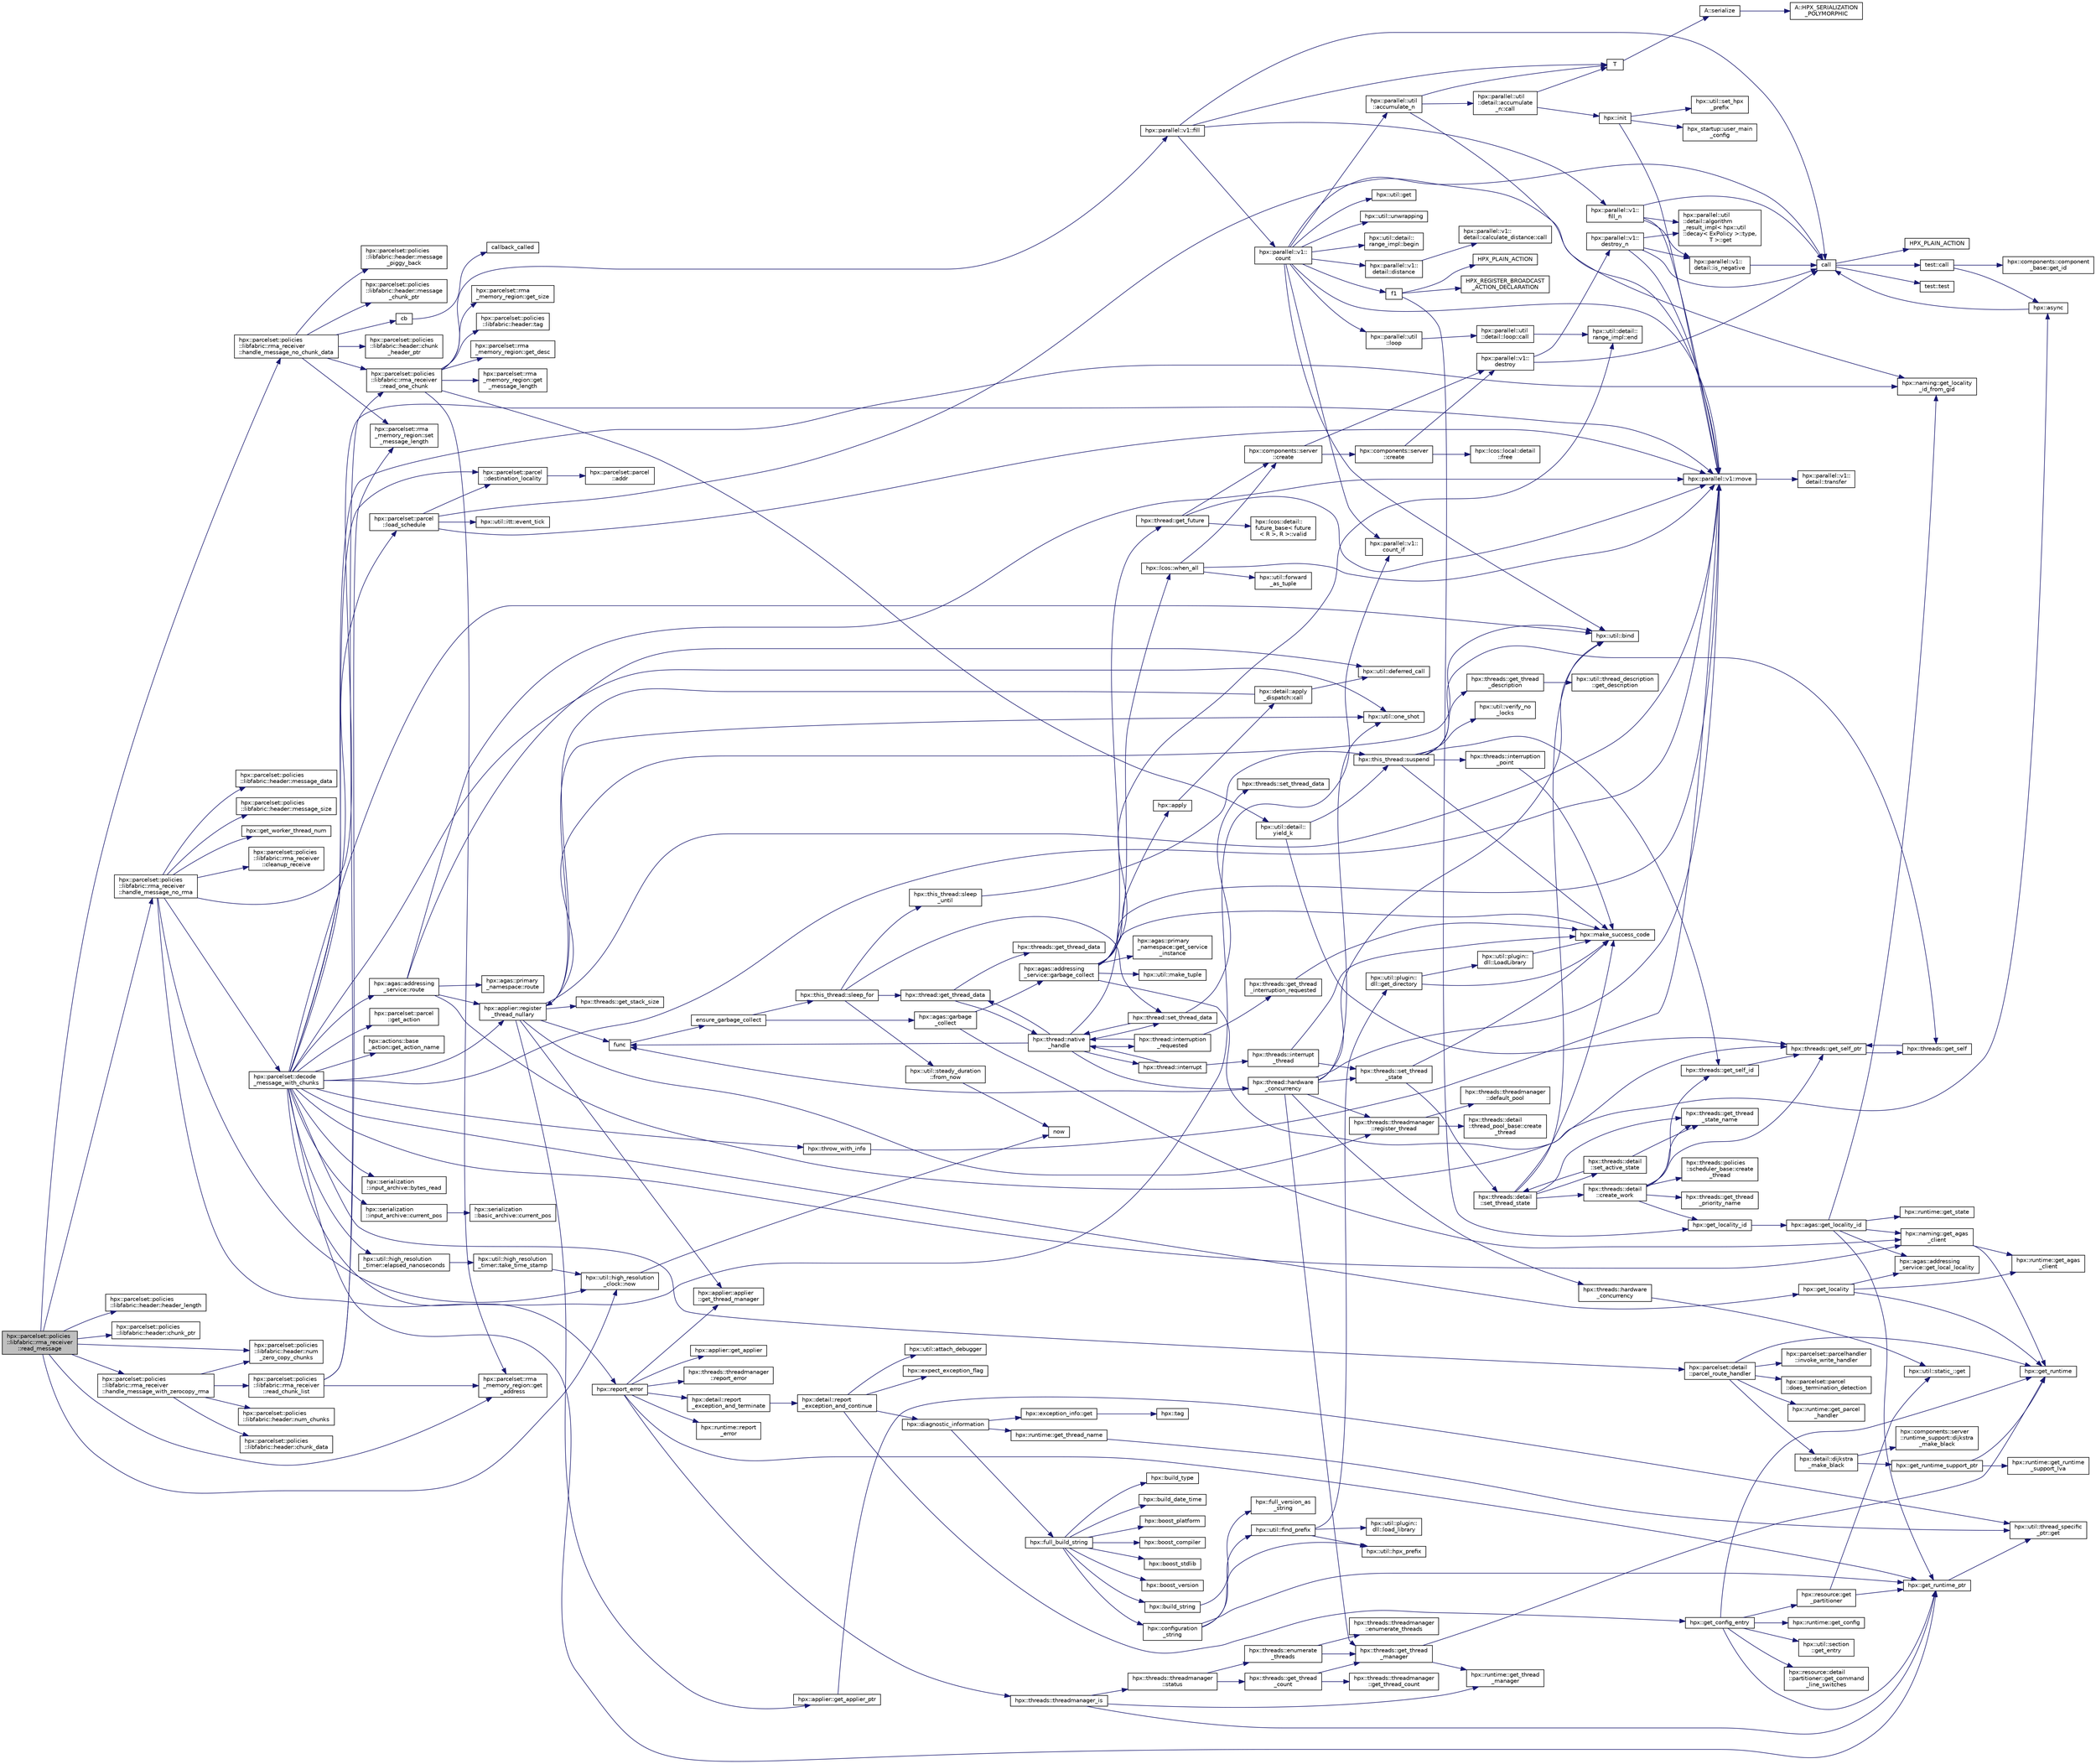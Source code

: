 digraph "hpx::parcelset::policies::libfabric::rma_receiver::read_message"
{
  edge [fontname="Helvetica",fontsize="10",labelfontname="Helvetica",labelfontsize="10"];
  node [fontname="Helvetica",fontsize="10",shape=record];
  rankdir="LR";
  Node628 [label="hpx::parcelset::policies\l::libfabric::rma_receiver\l::read_message",height=0.2,width=0.4,color="black", fillcolor="grey75", style="filled", fontcolor="black"];
  Node628 -> Node629 [color="midnightblue",fontsize="10",style="solid",fontname="Helvetica"];
  Node629 [label="hpx::util::high_resolution\l_clock::now",height=0.2,width=0.4,color="black", fillcolor="white", style="filled",URL="$dd/d16/structhpx_1_1util_1_1high__resolution__clock.html#aaf1ff59c3ef8d3b70696fadb0a55842c"];
  Node629 -> Node630 [color="midnightblue",fontsize="10",style="solid",fontname="Helvetica"];
  Node630 [label="now",height=0.2,width=0.4,color="black", fillcolor="white", style="filled",URL="$de/db3/1d__stencil__1__omp_8cpp.html#a89e9667753dccfac455bd37a7a3a7b16"];
  Node628 -> Node631 [color="midnightblue",fontsize="10",style="solid",fontname="Helvetica"];
  Node631 [label="hpx::parcelset::rma\l_memory_region::get\l_address",height=0.2,width=0.4,color="black", fillcolor="white", style="filled",URL="$d1/df4/structhpx_1_1parcelset_1_1rma__memory__region.html#aef4bd6acfe2d9a38b80d6820b1df28cf"];
  Node628 -> Node632 [color="midnightblue",fontsize="10",style="solid",fontname="Helvetica"];
  Node632 [label="hpx::parcelset::policies\l::libfabric::header::header_length",height=0.2,width=0.4,color="black", fillcolor="white", style="filled",URL="$da/dfe/structhpx_1_1parcelset_1_1policies_1_1libfabric_1_1header.html#afc76433817c799bed56c4abeb8a73a12"];
  Node628 -> Node633 [color="midnightblue",fontsize="10",style="solid",fontname="Helvetica"];
  Node633 [label="hpx::parcelset::policies\l::libfabric::header::chunk_ptr",height=0.2,width=0.4,color="black", fillcolor="white", style="filled",URL="$da/dfe/structhpx_1_1parcelset_1_1policies_1_1libfabric_1_1header.html#acbb7e198ec969e2390bcf2e9c33ce68a"];
  Node628 -> Node634 [color="midnightblue",fontsize="10",style="solid",fontname="Helvetica"];
  Node634 [label="hpx::parcelset::policies\l::libfabric::rma_receiver\l::handle_message_no_chunk_data",height=0.2,width=0.4,color="black", fillcolor="white", style="filled",URL="$d4/d56/structhpx_1_1parcelset_1_1policies_1_1libfabric_1_1rma__receiver.html#a5f733273eb750f3882c036c2435f5c26"];
  Node634 -> Node635 [color="midnightblue",fontsize="10",style="solid",fontname="Helvetica"];
  Node635 [label="cb",height=0.2,width=0.4,color="black", fillcolor="white", style="filled",URL="$d7/d7f/async__cb__colocated_8cpp.html#ae8e7b15d60cbf27f78a81c0b74124fab"];
  Node635 -> Node636 [color="midnightblue",fontsize="10",style="solid",fontname="Helvetica"];
  Node636 [label="callback_called",height=0.2,width=0.4,color="black", fillcolor="white", style="filled",URL="$d7/d7f/async__cb__colocated_8cpp.html#a52e3aad384eb40b3744f885060f82339"];
  Node634 -> Node637 [color="midnightblue",fontsize="10",style="solid",fontname="Helvetica"];
  Node637 [label="hpx::parcelset::policies\l::libfabric::header::chunk\l_header_ptr",height=0.2,width=0.4,color="black", fillcolor="white", style="filled",URL="$da/dfe/structhpx_1_1parcelset_1_1policies_1_1libfabric_1_1header.html#a78bfb9da001b4b0a81c3ad9cfcc8bebd"];
  Node634 -> Node638 [color="midnightblue",fontsize="10",style="solid",fontname="Helvetica"];
  Node638 [label="hpx::parcelset::rma\l_memory_region::set\l_message_length",height=0.2,width=0.4,color="black", fillcolor="white", style="filled",URL="$d1/df4/structhpx_1_1parcelset_1_1rma__memory__region.html#ab533b0755130c66bca6f694a872c01d3"];
  Node634 -> Node639 [color="midnightblue",fontsize="10",style="solid",fontname="Helvetica"];
  Node639 [label="hpx::parcelset::policies\l::libfabric::header::message\l_piggy_back",height=0.2,width=0.4,color="black", fillcolor="white", style="filled",URL="$da/dfe/structhpx_1_1parcelset_1_1policies_1_1libfabric_1_1header.html#a7d7baee9f258d7a6e6a8b5cc0c03c169"];
  Node634 -> Node640 [color="midnightblue",fontsize="10",style="solid",fontname="Helvetica"];
  Node640 [label="hpx::parcelset::policies\l::libfabric::header::message\l_chunk_ptr",height=0.2,width=0.4,color="black", fillcolor="white", style="filled",URL="$da/dfe/structhpx_1_1parcelset_1_1policies_1_1libfabric_1_1header.html#a4cdb9f0f2c28f4b1a7263e9e435bc909"];
  Node634 -> Node641 [color="midnightblue",fontsize="10",style="solid",fontname="Helvetica"];
  Node641 [label="hpx::parcelset::policies\l::libfabric::rma_receiver\l::read_one_chunk",height=0.2,width=0.4,color="black", fillcolor="white", style="filled",URL="$d4/d56/structhpx_1_1parcelset_1_1policies_1_1libfabric_1_1rma__receiver.html#a32a8e087157faacd13fcb6a33bb9100d"];
  Node641 -> Node642 [color="midnightblue",fontsize="10",style="solid",fontname="Helvetica"];
  Node642 [label="hpx::parcelset::policies\l::libfabric::header::tag",height=0.2,width=0.4,color="black", fillcolor="white", style="filled",URL="$da/dfe/structhpx_1_1parcelset_1_1policies_1_1libfabric_1_1header.html#ab828f77e39ac4f4d6e5928b6f604793e"];
  Node641 -> Node631 [color="midnightblue",fontsize="10",style="solid",fontname="Helvetica"];
  Node641 -> Node643 [color="midnightblue",fontsize="10",style="solid",fontname="Helvetica"];
  Node643 [label="hpx::parcelset::rma\l_memory_region::get_desc",height=0.2,width=0.4,color="black", fillcolor="white", style="filled",URL="$d1/df4/structhpx_1_1parcelset_1_1rma__memory__region.html#a0c702186e3548a8b4a2887fa0a609481"];
  Node641 -> Node644 [color="midnightblue",fontsize="10",style="solid",fontname="Helvetica"];
  Node644 [label="hpx::parcelset::rma\l_memory_region::get\l_message_length",height=0.2,width=0.4,color="black", fillcolor="white", style="filled",URL="$d1/df4/structhpx_1_1parcelset_1_1rma__memory__region.html#a13f8517bb6783d6107751da9eb7e3176"];
  Node641 -> Node645 [color="midnightblue",fontsize="10",style="solid",fontname="Helvetica"];
  Node645 [label="hpx::parallel::v1::fill",height=0.2,width=0.4,color="black", fillcolor="white", style="filled",URL="$db/db9/namespacehpx_1_1parallel_1_1v1.html#a2e0f7399daabb5d675c4229ca3d71809"];
  Node645 -> Node646 [color="midnightblue",fontsize="10",style="solid",fontname="Helvetica"];
  Node646 [label="hpx::parallel::v1::\lfill_n",height=0.2,width=0.4,color="black", fillcolor="white", style="filled",URL="$db/db9/namespacehpx_1_1parallel_1_1v1.html#ac0cd28f401b453cbe1425b3f5ebc1b4b"];
  Node646 -> Node647 [color="midnightblue",fontsize="10",style="solid",fontname="Helvetica"];
  Node647 [label="hpx::parallel::v1::\ldetail::is_negative",height=0.2,width=0.4,color="black", fillcolor="white", style="filled",URL="$d2/ddd/namespacehpx_1_1parallel_1_1v1_1_1detail.html#adf2e40fc4b20ad0fd442ee3118a4d527"];
  Node647 -> Node648 [color="midnightblue",fontsize="10",style="solid",fontname="Helvetica"];
  Node648 [label="call",height=0.2,width=0.4,color="black", fillcolor="white", style="filled",URL="$d2/d67/promise__1620_8cpp.html#a58357f0b82bc761e1d0b9091ed563a70"];
  Node648 -> Node649 [color="midnightblue",fontsize="10",style="solid",fontname="Helvetica"];
  Node649 [label="test::test",height=0.2,width=0.4,color="black", fillcolor="white", style="filled",URL="$d8/d89/structtest.html#ab42d5ece712d716b04cb3f686f297a26"];
  Node648 -> Node650 [color="midnightblue",fontsize="10",style="solid",fontname="Helvetica"];
  Node650 [label="HPX_PLAIN_ACTION",height=0.2,width=0.4,color="black", fillcolor="white", style="filled",URL="$d2/d67/promise__1620_8cpp.html#ab96aab827a4b1fcaf66cfe0ba83fef23"];
  Node648 -> Node651 [color="midnightblue",fontsize="10",style="solid",fontname="Helvetica"];
  Node651 [label="test::call",height=0.2,width=0.4,color="black", fillcolor="white", style="filled",URL="$d8/d89/structtest.html#aeb29e7ed6518b9426ccf1344c52620ae"];
  Node651 -> Node652 [color="midnightblue",fontsize="10",style="solid",fontname="Helvetica"];
  Node652 [label="hpx::async",height=0.2,width=0.4,color="black", fillcolor="white", style="filled",URL="$d8/d83/namespacehpx.html#acb7d8e37b73b823956ce144f9a57eaa4"];
  Node652 -> Node648 [color="midnightblue",fontsize="10",style="solid",fontname="Helvetica"];
  Node651 -> Node653 [color="midnightblue",fontsize="10",style="solid",fontname="Helvetica"];
  Node653 [label="hpx::components::component\l_base::get_id",height=0.2,width=0.4,color="black", fillcolor="white", style="filled",URL="$d2/de6/classhpx_1_1components_1_1component__base.html#a4c8fd93514039bdf01c48d66d82b19cd"];
  Node646 -> Node654 [color="midnightblue",fontsize="10",style="solid",fontname="Helvetica"];
  Node654 [label="hpx::parallel::util\l::detail::algorithm\l_result_impl\< hpx::util\l::decay\< ExPolicy \>::type,\l T \>::get",height=0.2,width=0.4,color="black", fillcolor="white", style="filled",URL="$d2/d42/structhpx_1_1parallel_1_1util_1_1detail_1_1algorithm__result__impl.html#ab5b051e8ec74eff5e0e62fd63f5d377e"];
  Node646 -> Node655 [color="midnightblue",fontsize="10",style="solid",fontname="Helvetica"];
  Node655 [label="hpx::parallel::v1::move",height=0.2,width=0.4,color="black", fillcolor="white", style="filled",URL="$db/db9/namespacehpx_1_1parallel_1_1v1.html#aa7c4ede081ce786c9d1eb1adff495cfc"];
  Node655 -> Node656 [color="midnightblue",fontsize="10",style="solid",fontname="Helvetica"];
  Node656 [label="hpx::parallel::v1::\ldetail::transfer",height=0.2,width=0.4,color="black", fillcolor="white", style="filled",URL="$d2/ddd/namespacehpx_1_1parallel_1_1v1_1_1detail.html#ab1b56a05e1885ca7cc7ffa1804dd2f3c"];
  Node646 -> Node648 [color="midnightblue",fontsize="10",style="solid",fontname="Helvetica"];
  Node645 -> Node657 [color="midnightblue",fontsize="10",style="solid",fontname="Helvetica"];
  Node657 [label="hpx::parallel::v1::\lcount",height=0.2,width=0.4,color="black", fillcolor="white", style="filled",URL="$db/db9/namespacehpx_1_1parallel_1_1v1.html#a19d058114a2bd44801aab4176b188e23"];
  Node657 -> Node658 [color="midnightblue",fontsize="10",style="solid",fontname="Helvetica"];
  Node658 [label="hpx::parallel::v1::\lcount_if",height=0.2,width=0.4,color="black", fillcolor="white", style="filled",URL="$db/db9/namespacehpx_1_1parallel_1_1v1.html#ad836ff017ec208c2d6388a9b47b05ce0"];
  Node657 -> Node659 [color="midnightblue",fontsize="10",style="solid",fontname="Helvetica"];
  Node659 [label="f1",height=0.2,width=0.4,color="black", fillcolor="white", style="filled",URL="$d8/d8b/broadcast_8cpp.html#a1751fbd41f2529b84514a9dbd767959a"];
  Node659 -> Node660 [color="midnightblue",fontsize="10",style="solid",fontname="Helvetica"];
  Node660 [label="hpx::get_locality_id",height=0.2,width=0.4,color="black", fillcolor="white", style="filled",URL="$d8/d83/namespacehpx.html#a158d7c54a657bb364c1704033010697b",tooltip="Return the number of the locality this function is being called from. "];
  Node660 -> Node661 [color="midnightblue",fontsize="10",style="solid",fontname="Helvetica"];
  Node661 [label="hpx::agas::get_locality_id",height=0.2,width=0.4,color="black", fillcolor="white", style="filled",URL="$dc/d54/namespacehpx_1_1agas.html#a491cc2ddecdf0f1a9129900caa6a4d3e"];
  Node661 -> Node662 [color="midnightblue",fontsize="10",style="solid",fontname="Helvetica"];
  Node662 [label="hpx::get_runtime_ptr",height=0.2,width=0.4,color="black", fillcolor="white", style="filled",URL="$d8/d83/namespacehpx.html#af29daf2bb3e01b4d6495a1742b6cce64"];
  Node662 -> Node663 [color="midnightblue",fontsize="10",style="solid",fontname="Helvetica"];
  Node663 [label="hpx::util::thread_specific\l_ptr::get",height=0.2,width=0.4,color="black", fillcolor="white", style="filled",URL="$d4/d4c/structhpx_1_1util_1_1thread__specific__ptr.html#a3b27d8520710478aa41d1f74206bdba9"];
  Node661 -> Node664 [color="midnightblue",fontsize="10",style="solid",fontname="Helvetica"];
  Node664 [label="hpx::runtime::get_state",height=0.2,width=0.4,color="black", fillcolor="white", style="filled",URL="$d0/d7b/classhpx_1_1runtime.html#ab405f80e060dac95d624520f38b0524c"];
  Node661 -> Node665 [color="midnightblue",fontsize="10",style="solid",fontname="Helvetica"];
  Node665 [label="hpx::naming::get_agas\l_client",height=0.2,width=0.4,color="black", fillcolor="white", style="filled",URL="$d4/dc9/namespacehpx_1_1naming.html#a0408fffd5d34b620712a801b0ae3b032"];
  Node665 -> Node666 [color="midnightblue",fontsize="10",style="solid",fontname="Helvetica"];
  Node666 [label="hpx::get_runtime",height=0.2,width=0.4,color="black", fillcolor="white", style="filled",URL="$d8/d83/namespacehpx.html#aef902cc6c7dd3b9fbadf34d1e850a070"];
  Node665 -> Node667 [color="midnightblue",fontsize="10",style="solid",fontname="Helvetica"];
  Node667 [label="hpx::runtime::get_agas\l_client",height=0.2,width=0.4,color="black", fillcolor="white", style="filled",URL="$d0/d7b/classhpx_1_1runtime.html#aeb5dddd30d6b9861669af8ad44d1a96a"];
  Node661 -> Node668 [color="midnightblue",fontsize="10",style="solid",fontname="Helvetica"];
  Node668 [label="hpx::agas::addressing\l_service::get_local_locality",height=0.2,width=0.4,color="black", fillcolor="white", style="filled",URL="$db/d58/structhpx_1_1agas_1_1addressing__service.html#ab52c19a37c2a7a006c6c15f90ad0539c"];
  Node661 -> Node669 [color="midnightblue",fontsize="10",style="solid",fontname="Helvetica"];
  Node669 [label="hpx::naming::get_locality\l_id_from_gid",height=0.2,width=0.4,color="black", fillcolor="white", style="filled",URL="$d4/dc9/namespacehpx_1_1naming.html#a7fd43037784560bd04fda9b49e33529f"];
  Node659 -> Node670 [color="midnightblue",fontsize="10",style="solid",fontname="Helvetica"];
  Node670 [label="HPX_PLAIN_ACTION",height=0.2,width=0.4,color="black", fillcolor="white", style="filled",URL="$d8/d8b/broadcast_8cpp.html#a19685a0394ce6a99351f7a679f6eeefc"];
  Node659 -> Node671 [color="midnightblue",fontsize="10",style="solid",fontname="Helvetica"];
  Node671 [label="HPX_REGISTER_BROADCAST\l_ACTION_DECLARATION",height=0.2,width=0.4,color="black", fillcolor="white", style="filled",URL="$d7/d38/addressing__service_8cpp.html#a573d764d9cb34eec46a4bdffcf07875f"];
  Node657 -> Node672 [color="midnightblue",fontsize="10",style="solid",fontname="Helvetica"];
  Node672 [label="hpx::parallel::util\l::loop",height=0.2,width=0.4,color="black", fillcolor="white", style="filled",URL="$df/dc6/namespacehpx_1_1parallel_1_1util.html#a3f434e00f42929aac85debb8c5782213"];
  Node672 -> Node673 [color="midnightblue",fontsize="10",style="solid",fontname="Helvetica"];
  Node673 [label="hpx::parallel::util\l::detail::loop::call",height=0.2,width=0.4,color="black", fillcolor="white", style="filled",URL="$da/d06/structhpx_1_1parallel_1_1util_1_1detail_1_1loop.html#a5c5e8dbda782f09cdb7bc2509e3bf09e"];
  Node673 -> Node674 [color="midnightblue",fontsize="10",style="solid",fontname="Helvetica"];
  Node674 [label="hpx::util::detail::\lrange_impl::end",height=0.2,width=0.4,color="black", fillcolor="white", style="filled",URL="$d4/d4a/namespacehpx_1_1util_1_1detail_1_1range__impl.html#afb2ea48b0902f52ee4d8b764807b4316"];
  Node657 -> Node675 [color="midnightblue",fontsize="10",style="solid",fontname="Helvetica"];
  Node675 [label="hpx::util::bind",height=0.2,width=0.4,color="black", fillcolor="white", style="filled",URL="$df/dad/namespacehpx_1_1util.html#ad844caedf82a0173d6909d910c3e48c6"];
  Node657 -> Node655 [color="midnightblue",fontsize="10",style="solid",fontname="Helvetica"];
  Node657 -> Node676 [color="midnightblue",fontsize="10",style="solid",fontname="Helvetica"];
  Node676 [label="hpx::util::get",height=0.2,width=0.4,color="black", fillcolor="white", style="filled",URL="$df/dad/namespacehpx_1_1util.html#a5cbd3c41f03f4d4acaedaa4777e3cc02"];
  Node657 -> Node648 [color="midnightblue",fontsize="10",style="solid",fontname="Helvetica"];
  Node657 -> Node677 [color="midnightblue",fontsize="10",style="solid",fontname="Helvetica"];
  Node677 [label="hpx::parallel::v1::\ldetail::distance",height=0.2,width=0.4,color="black", fillcolor="white", style="filled",URL="$d2/ddd/namespacehpx_1_1parallel_1_1v1_1_1detail.html#a6bea3c6a5f470cad11f27ee6bab4a33f"];
  Node677 -> Node678 [color="midnightblue",fontsize="10",style="solid",fontname="Helvetica"];
  Node678 [label="hpx::parallel::v1::\ldetail::calculate_distance::call",height=0.2,width=0.4,color="black", fillcolor="white", style="filled",URL="$db/dfa/structhpx_1_1parallel_1_1v1_1_1detail_1_1calculate__distance.html#a950a6627830a7d019ac0e734b0a447bf"];
  Node657 -> Node679 [color="midnightblue",fontsize="10",style="solid",fontname="Helvetica"];
  Node679 [label="hpx::util::unwrapping",height=0.2,width=0.4,color="black", fillcolor="white", style="filled",URL="$df/dad/namespacehpx_1_1util.html#a7529d9ac687684c33403cdd1f9cef8e4"];
  Node657 -> Node680 [color="midnightblue",fontsize="10",style="solid",fontname="Helvetica"];
  Node680 [label="hpx::parallel::util\l::accumulate_n",height=0.2,width=0.4,color="black", fillcolor="white", style="filled",URL="$df/dc6/namespacehpx_1_1parallel_1_1util.html#af19f9a2722f97c2247ea5d0dbb5e2d25"];
  Node680 -> Node681 [color="midnightblue",fontsize="10",style="solid",fontname="Helvetica"];
  Node681 [label="hpx::parallel::util\l::detail::accumulate\l_n::call",height=0.2,width=0.4,color="black", fillcolor="white", style="filled",URL="$d8/d3b/structhpx_1_1parallel_1_1util_1_1detail_1_1accumulate__n.html#a765aceb8ab313fc92f7c4aaf70ccca8f"];
  Node681 -> Node682 [color="midnightblue",fontsize="10",style="solid",fontname="Helvetica"];
  Node682 [label="hpx::init",height=0.2,width=0.4,color="black", fillcolor="white", style="filled",URL="$d8/d83/namespacehpx.html#a3c694ea960b47c56b33351ba16e3d76b",tooltip="Main entry point for launching the HPX runtime system. "];
  Node682 -> Node683 [color="midnightblue",fontsize="10",style="solid",fontname="Helvetica"];
  Node683 [label="hpx::util::set_hpx\l_prefix",height=0.2,width=0.4,color="black", fillcolor="white", style="filled",URL="$df/dad/namespacehpx_1_1util.html#ae40a23c1ba0a48d9304dcf717a95793e"];
  Node682 -> Node684 [color="midnightblue",fontsize="10",style="solid",fontname="Helvetica"];
  Node684 [label="hpx_startup::user_main\l_config",height=0.2,width=0.4,color="black", fillcolor="white", style="filled",URL="$d3/dd2/namespacehpx__startup.html#aaac571d88bd3912a4225a23eb3261637"];
  Node682 -> Node655 [color="midnightblue",fontsize="10",style="solid",fontname="Helvetica"];
  Node681 -> Node685 [color="midnightblue",fontsize="10",style="solid",fontname="Helvetica"];
  Node685 [label="T",height=0.2,width=0.4,color="black", fillcolor="white", style="filled",URL="$db/d33/polymorphic__semiintrusive__template_8cpp.html#ad187658f9cb91c1312b39ae7e896f1ea"];
  Node685 -> Node686 [color="midnightblue",fontsize="10",style="solid",fontname="Helvetica"];
  Node686 [label="A::serialize",height=0.2,width=0.4,color="black", fillcolor="white", style="filled",URL="$d7/da0/struct_a.html#a5f5c287cf471e274ed9dda0da1592212"];
  Node686 -> Node687 [color="midnightblue",fontsize="10",style="solid",fontname="Helvetica"];
  Node687 [label="A::HPX_SERIALIZATION\l_POLYMORPHIC",height=0.2,width=0.4,color="black", fillcolor="white", style="filled",URL="$d7/da0/struct_a.html#ada978cc156cebbafddb1f3aa4c01918c"];
  Node680 -> Node655 [color="midnightblue",fontsize="10",style="solid",fontname="Helvetica"];
  Node680 -> Node685 [color="midnightblue",fontsize="10",style="solid",fontname="Helvetica"];
  Node657 -> Node688 [color="midnightblue",fontsize="10",style="solid",fontname="Helvetica"];
  Node688 [label="hpx::util::detail::\lrange_impl::begin",height=0.2,width=0.4,color="black", fillcolor="white", style="filled",URL="$d4/d4a/namespacehpx_1_1util_1_1detail_1_1range__impl.html#a31e165df2b865cdd961f35ce938db41a"];
  Node645 -> Node685 [color="midnightblue",fontsize="10",style="solid",fontname="Helvetica"];
  Node645 -> Node648 [color="midnightblue",fontsize="10",style="solid",fontname="Helvetica"];
  Node641 -> Node689 [color="midnightblue",fontsize="10",style="solid",fontname="Helvetica"];
  Node689 [label="hpx::parcelset::rma\l_memory_region::get_size",height=0.2,width=0.4,color="black", fillcolor="white", style="filled",URL="$d1/df4/structhpx_1_1parcelset_1_1rma__memory__region.html#adc65ada52b06e8ca16f28d192c6cbcb5"];
  Node641 -> Node690 [color="midnightblue",fontsize="10",style="solid",fontname="Helvetica"];
  Node690 [label="hpx::util::detail::\lyield_k",height=0.2,width=0.4,color="black", fillcolor="white", style="filled",URL="$d2/d8e/namespacehpx_1_1util_1_1detail.html#a6320105908993a100a64b66dd76698c1"];
  Node690 -> Node691 [color="midnightblue",fontsize="10",style="solid",fontname="Helvetica"];
  Node691 [label="hpx::threads::get_self_ptr",height=0.2,width=0.4,color="black", fillcolor="white", style="filled",URL="$d7/d28/namespacehpx_1_1threads.html#a22877ae347ad884cde3a51397dad6c53"];
  Node691 -> Node692 [color="midnightblue",fontsize="10",style="solid",fontname="Helvetica"];
  Node692 [label="hpx::threads::get_self",height=0.2,width=0.4,color="black", fillcolor="white", style="filled",URL="$d7/d28/namespacehpx_1_1threads.html#a07daf4d6d29233f20d66d41ab7b5b8e8"];
  Node692 -> Node691 [color="midnightblue",fontsize="10",style="solid",fontname="Helvetica"];
  Node690 -> Node693 [color="midnightblue",fontsize="10",style="solid",fontname="Helvetica"];
  Node693 [label="hpx::this_thread::suspend",height=0.2,width=0.4,color="black", fillcolor="white", style="filled",URL="$d9/d52/namespacehpx_1_1this__thread.html#aca220026fb3014c0881d129fe31c0073"];
  Node693 -> Node692 [color="midnightblue",fontsize="10",style="solid",fontname="Helvetica"];
  Node693 -> Node694 [color="midnightblue",fontsize="10",style="solid",fontname="Helvetica"];
  Node694 [label="hpx::threads::get_self_id",height=0.2,width=0.4,color="black", fillcolor="white", style="filled",URL="$d7/d28/namespacehpx_1_1threads.html#afafe0f900b9fac3d4ed3c747625c1cfe"];
  Node694 -> Node691 [color="midnightblue",fontsize="10",style="solid",fontname="Helvetica"];
  Node693 -> Node695 [color="midnightblue",fontsize="10",style="solid",fontname="Helvetica"];
  Node695 [label="hpx::threads::interruption\l_point",height=0.2,width=0.4,color="black", fillcolor="white", style="filled",URL="$d7/d28/namespacehpx_1_1threads.html#ada6ec56a12b050707311d8c628089059"];
  Node695 -> Node696 [color="midnightblue",fontsize="10",style="solid",fontname="Helvetica"];
  Node696 [label="hpx::make_success_code",height=0.2,width=0.4,color="black", fillcolor="white", style="filled",URL="$d8/d83/namespacehpx.html#a0e8512a8f49e2a6c8185061181419d8f",tooltip="Returns error_code(hpx::success, \"success\", mode). "];
  Node693 -> Node697 [color="midnightblue",fontsize="10",style="solid",fontname="Helvetica"];
  Node697 [label="hpx::util::verify_no\l_locks",height=0.2,width=0.4,color="black", fillcolor="white", style="filled",URL="$df/dad/namespacehpx_1_1util.html#ae0e1837ee6f09b79b26c2e788d2e9fc9"];
  Node693 -> Node698 [color="midnightblue",fontsize="10",style="solid",fontname="Helvetica"];
  Node698 [label="hpx::threads::get_thread\l_description",height=0.2,width=0.4,color="black", fillcolor="white", style="filled",URL="$d7/d28/namespacehpx_1_1threads.html#a42fc18a7a680f4e8bc633a4b4c956701"];
  Node698 -> Node699 [color="midnightblue",fontsize="10",style="solid",fontname="Helvetica"];
  Node699 [label="hpx::util::thread_description\l::get_description",height=0.2,width=0.4,color="black", fillcolor="white", style="filled",URL="$df/d9e/structhpx_1_1util_1_1thread__description.html#a8c834e14eca6eb228188022577f9f952"];
  Node693 -> Node696 [color="midnightblue",fontsize="10",style="solid",fontname="Helvetica"];
  Node628 -> Node700 [color="midnightblue",fontsize="10",style="solid",fontname="Helvetica"];
  Node700 [label="hpx::parcelset::policies\l::libfabric::header::num\l_zero_copy_chunks",height=0.2,width=0.4,color="black", fillcolor="white", style="filled",URL="$da/dfe/structhpx_1_1parcelset_1_1policies_1_1libfabric_1_1header.html#a9cb059cded4c7abe6b500f704d416edf"];
  Node628 -> Node701 [color="midnightblue",fontsize="10",style="solid",fontname="Helvetica"];
  Node701 [label="hpx::parcelset::policies\l::libfabric::rma_receiver\l::handle_message_no_rma",height=0.2,width=0.4,color="black", fillcolor="white", style="filled",URL="$d4/d56/structhpx_1_1parcelset_1_1policies_1_1libfabric_1_1rma__receiver.html#a9ee3082ad51ee63cf85049b8126580f0"];
  Node701 -> Node702 [color="midnightblue",fontsize="10",style="solid",fontname="Helvetica"];
  Node702 [label="hpx::parcelset::policies\l::libfabric::header::message_data",height=0.2,width=0.4,color="black", fillcolor="white", style="filled",URL="$da/dfe/structhpx_1_1parcelset_1_1policies_1_1libfabric_1_1header.html#a87c961a03c9b1ec3fe689e57dcbc147e"];
  Node701 -> Node703 [color="midnightblue",fontsize="10",style="solid",fontname="Helvetica"];
  Node703 [label="hpx::parcelset::policies\l::libfabric::header::message_size",height=0.2,width=0.4,color="black", fillcolor="white", style="filled",URL="$da/dfe/structhpx_1_1parcelset_1_1policies_1_1libfabric_1_1header.html#ac93eed5aa259fbcd24aeb9875421e72b"];
  Node701 -> Node655 [color="midnightblue",fontsize="10",style="solid",fontname="Helvetica"];
  Node701 -> Node658 [color="midnightblue",fontsize="10",style="solid",fontname="Helvetica"];
  Node701 -> Node629 [color="midnightblue",fontsize="10",style="solid",fontname="Helvetica"];
  Node701 -> Node704 [color="midnightblue",fontsize="10",style="solid",fontname="Helvetica"];
  Node704 [label="hpx::get_worker_thread_num",height=0.2,width=0.4,color="black", fillcolor="white", style="filled",URL="$d8/d83/namespacehpx.html#ad438935ca2f8603f9cab036b68b34f36",tooltip="Return the number of the current OS-thread running in the runtime instance the current HPX-thread is ..."];
  Node701 -> Node705 [color="midnightblue",fontsize="10",style="solid",fontname="Helvetica"];
  Node705 [label="hpx::parcelset::decode\l_message_with_chunks",height=0.2,width=0.4,color="black", fillcolor="white", style="filled",URL="$d4/d41/namespacehpx_1_1parcelset.html#abb7d99e0c8aaa983f0851d9c5d4e78bf"];
  Node705 -> Node706 [color="midnightblue",fontsize="10",style="solid",fontname="Helvetica"];
  Node706 [label="hpx::serialization\l::input_archive::current_pos",height=0.2,width=0.4,color="black", fillcolor="white", style="filled",URL="$dc/d5c/structhpx_1_1serialization_1_1input__archive.html#a359074c330fd4d1a2e59880522c79ed5"];
  Node706 -> Node707 [color="midnightblue",fontsize="10",style="solid",fontname="Helvetica"];
  Node707 [label="hpx::serialization\l::basic_archive::current_pos",height=0.2,width=0.4,color="black", fillcolor="white", style="filled",URL="$dc/d15/structhpx_1_1serialization_1_1basic__archive.html#a772b16c2864be63d640392a5a3def156"];
  Node705 -> Node708 [color="midnightblue",fontsize="10",style="solid",fontname="Helvetica"];
  Node708 [label="hpx::util::high_resolution\l_timer::elapsed_nanoseconds",height=0.2,width=0.4,color="black", fillcolor="white", style="filled",URL="$d6/d0f/classhpx_1_1util_1_1high__resolution__timer.html#ace92217d04bfb8f44f2acf7ab6156033"];
  Node708 -> Node709 [color="midnightblue",fontsize="10",style="solid",fontname="Helvetica"];
  Node709 [label="hpx::util::high_resolution\l_timer::take_time_stamp",height=0.2,width=0.4,color="black", fillcolor="white", style="filled",URL="$d6/d0f/classhpx_1_1util_1_1high__resolution__timer.html#abdc7f9511dd3bfe1c5da2c38fe295851"];
  Node709 -> Node629 [color="midnightblue",fontsize="10",style="solid",fontname="Helvetica"];
  Node705 -> Node710 [color="midnightblue",fontsize="10",style="solid",fontname="Helvetica"];
  Node710 [label="hpx::parcelset::parcel\l::load_schedule",height=0.2,width=0.4,color="black", fillcolor="white", style="filled",URL="$d7/d11/classhpx_1_1parcelset_1_1parcel.html#ac3f20dd7230f4f038fa3df0362a74659"];
  Node710 -> Node711 [color="midnightblue",fontsize="10",style="solid",fontname="Helvetica"];
  Node711 [label="hpx::parcelset::parcel\l::destination_locality",height=0.2,width=0.4,color="black", fillcolor="white", style="filled",URL="$d7/d11/classhpx_1_1parcelset_1_1parcel.html#aaa10a98ee2caf5763b688786fee6d346"];
  Node711 -> Node712 [color="midnightblue",fontsize="10",style="solid",fontname="Helvetica"];
  Node712 [label="hpx::parcelset::parcel\l::addr",height=0.2,width=0.4,color="black", fillcolor="white", style="filled",URL="$d7/d11/classhpx_1_1parcelset_1_1parcel.html#a0b480471c167ca899eb631e4984ef72e"];
  Node710 -> Node655 [color="midnightblue",fontsize="10",style="solid",fontname="Helvetica"];
  Node710 -> Node713 [color="midnightblue",fontsize="10",style="solid",fontname="Helvetica"];
  Node713 [label="hpx::util::itt::event_tick",height=0.2,width=0.4,color="black", fillcolor="white", style="filled",URL="$d1/d2b/namespacehpx_1_1util_1_1itt.html#ac1f67404ece5811d186b3b4cc54f9b94"];
  Node710 -> Node669 [color="midnightblue",fontsize="10",style="solid",fontname="Helvetica"];
  Node705 -> Node714 [color="midnightblue",fontsize="10",style="solid",fontname="Helvetica"];
  Node714 [label="hpx::parcelset::parcel\l::get_action",height=0.2,width=0.4,color="black", fillcolor="white", style="filled",URL="$d7/d11/classhpx_1_1parcelset_1_1parcel.html#ae588965977f5f140e9ec161202e9a5b6"];
  Node705 -> Node715 [color="midnightblue",fontsize="10",style="solid",fontname="Helvetica"];
  Node715 [label="hpx::actions::base\l_action::get_action_name",height=0.2,width=0.4,color="black", fillcolor="white", style="filled",URL="$d9/de8/structhpx_1_1actions_1_1base__action.html#a29daf1e87ec0afdc63f7d97e3136aba7"];
  Node705 -> Node716 [color="midnightblue",fontsize="10",style="solid",fontname="Helvetica"];
  Node716 [label="hpx::get_locality",height=0.2,width=0.4,color="black", fillcolor="white", style="filled",URL="$d8/d83/namespacehpx.html#aa16b81ab9efec229b7b8810b1ec57dd5",tooltip="The function get_locality returns a reference to the locality prefix. "];
  Node716 -> Node666 [color="midnightblue",fontsize="10",style="solid",fontname="Helvetica"];
  Node716 -> Node667 [color="midnightblue",fontsize="10",style="solid",fontname="Helvetica"];
  Node716 -> Node668 [color="midnightblue",fontsize="10",style="solid",fontname="Helvetica"];
  Node705 -> Node662 [color="midnightblue",fontsize="10",style="solid",fontname="Helvetica"];
  Node705 -> Node669 [color="midnightblue",fontsize="10",style="solid",fontname="Helvetica"];
  Node705 -> Node711 [color="midnightblue",fontsize="10",style="solid",fontname="Helvetica"];
  Node705 -> Node665 [color="midnightblue",fontsize="10",style="solid",fontname="Helvetica"];
  Node705 -> Node717 [color="midnightblue",fontsize="10",style="solid",fontname="Helvetica"];
  Node717 [label="hpx::agas::addressing\l_service::route",height=0.2,width=0.4,color="black", fillcolor="white", style="filled",URL="$db/d58/structhpx_1_1agas_1_1addressing__service.html#a7ba78aaaea353576c92e10899bbbb471",tooltip="Route the given parcel to the appropriate AGAS service instance. "];
  Node717 -> Node691 [color="midnightblue",fontsize="10",style="solid",fontname="Helvetica"];
  Node717 -> Node718 [color="midnightblue",fontsize="10",style="solid",fontname="Helvetica"];
  Node718 [label="hpx::applier::register\l_thread_nullary",height=0.2,width=0.4,color="black", fillcolor="white", style="filled",URL="$d8/dcb/namespacehpx_1_1applier.html#a401cd1145927e58d74d1eb52aaccd936"];
  Node718 -> Node719 [color="midnightblue",fontsize="10",style="solid",fontname="Helvetica"];
  Node719 [label="hpx::applier::get_applier_ptr",height=0.2,width=0.4,color="black", fillcolor="white", style="filled",URL="$d8/dcb/namespacehpx_1_1applier.html#a617483cf2b77ad3a0aa428ade7b35299"];
  Node719 -> Node663 [color="midnightblue",fontsize="10",style="solid",fontname="Helvetica"];
  Node718 -> Node720 [color="midnightblue",fontsize="10",style="solid",fontname="Helvetica"];
  Node720 [label="func",height=0.2,width=0.4,color="black", fillcolor="white", style="filled",URL="$d8/dfd/id__type__ref__counting__1032_8cpp.html#ab811b86ea5107ffb3351fcaa29d2c652"];
  Node720 -> Node721 [color="midnightblue",fontsize="10",style="solid",fontname="Helvetica"];
  Node721 [label="ensure_garbage_collect",height=0.2,width=0.4,color="black", fillcolor="white", style="filled",URL="$d8/dfd/id__type__ref__counting__1032_8cpp.html#a5264b94bf7c262ac0e521fb290d476d5"];
  Node721 -> Node722 [color="midnightblue",fontsize="10",style="solid",fontname="Helvetica"];
  Node722 [label="hpx::this_thread::sleep_for",height=0.2,width=0.4,color="black", fillcolor="white", style="filled",URL="$d9/d52/namespacehpx_1_1this__thread.html#afc042a5a5fa52eef2d1d177a343435cf"];
  Node722 -> Node723 [color="midnightblue",fontsize="10",style="solid",fontname="Helvetica"];
  Node723 [label="hpx::this_thread::sleep\l_until",height=0.2,width=0.4,color="black", fillcolor="white", style="filled",URL="$d9/d52/namespacehpx_1_1this__thread.html#ae12a853980115b23ff0ab8ca06622658"];
  Node723 -> Node693 [color="midnightblue",fontsize="10",style="solid",fontname="Helvetica"];
  Node722 -> Node724 [color="midnightblue",fontsize="10",style="solid",fontname="Helvetica"];
  Node724 [label="hpx::util::steady_duration\l::from_now",height=0.2,width=0.4,color="black", fillcolor="white", style="filled",URL="$d9/d4f/classhpx_1_1util_1_1steady__duration.html#a0132206d767cd0f7395507b40111a153"];
  Node724 -> Node630 [color="midnightblue",fontsize="10",style="solid",fontname="Helvetica"];
  Node722 -> Node725 [color="midnightblue",fontsize="10",style="solid",fontname="Helvetica"];
  Node725 [label="hpx::thread::get_thread_data",height=0.2,width=0.4,color="black", fillcolor="white", style="filled",URL="$de/d9b/classhpx_1_1thread.html#a4535ef82cec3b953d2c941d20e3e3904"];
  Node725 -> Node726 [color="midnightblue",fontsize="10",style="solid",fontname="Helvetica"];
  Node726 [label="hpx::threads::get_thread_data",height=0.2,width=0.4,color="black", fillcolor="white", style="filled",URL="$d7/d28/namespacehpx_1_1threads.html#a8737931ff6303807225f735b2b384ae4"];
  Node725 -> Node727 [color="midnightblue",fontsize="10",style="solid",fontname="Helvetica"];
  Node727 [label="hpx::thread::native\l_handle",height=0.2,width=0.4,color="black", fillcolor="white", style="filled",URL="$de/d9b/classhpx_1_1thread.html#acf48190d264ab64c1c4ec99d0b421b5a"];
  Node727 -> Node728 [color="midnightblue",fontsize="10",style="solid",fontname="Helvetica"];
  Node728 [label="hpx::thread::hardware\l_concurrency",height=0.2,width=0.4,color="black", fillcolor="white", style="filled",URL="$de/d9b/classhpx_1_1thread.html#a8e4fff210e02485ba493bc3a2a956c03"];
  Node728 -> Node729 [color="midnightblue",fontsize="10",style="solid",fontname="Helvetica"];
  Node729 [label="hpx::threads::hardware\l_concurrency",height=0.2,width=0.4,color="black", fillcolor="white", style="filled",URL="$d7/d28/namespacehpx_1_1threads.html#aa8752a235478d2ad7b5ac467b63ab527"];
  Node729 -> Node730 [color="midnightblue",fontsize="10",style="solid",fontname="Helvetica"];
  Node730 [label="hpx::util::static_::get",height=0.2,width=0.4,color="black", fillcolor="white", style="filled",URL="$d3/dbb/structhpx_1_1util_1_1static__.html#a2967c633948a3bf17a3b5405ef5a8318"];
  Node728 -> Node720 [color="midnightblue",fontsize="10",style="solid",fontname="Helvetica"];
  Node728 -> Node675 [color="midnightblue",fontsize="10",style="solid",fontname="Helvetica"];
  Node728 -> Node731 [color="midnightblue",fontsize="10",style="solid",fontname="Helvetica"];
  Node731 [label="hpx::util::one_shot",height=0.2,width=0.4,color="black", fillcolor="white", style="filled",URL="$df/dad/namespacehpx_1_1util.html#a273e61be42a72415291e0ec0a4f28c7a"];
  Node728 -> Node655 [color="midnightblue",fontsize="10",style="solid",fontname="Helvetica"];
  Node728 -> Node732 [color="midnightblue",fontsize="10",style="solid",fontname="Helvetica"];
  Node732 [label="hpx::threads::get_thread\l_manager",height=0.2,width=0.4,color="black", fillcolor="white", style="filled",URL="$d7/d28/namespacehpx_1_1threads.html#a076973c3a53beadde7d967e22c4f6cce"];
  Node732 -> Node666 [color="midnightblue",fontsize="10",style="solid",fontname="Helvetica"];
  Node732 -> Node733 [color="midnightblue",fontsize="10",style="solid",fontname="Helvetica"];
  Node733 [label="hpx::runtime::get_thread\l_manager",height=0.2,width=0.4,color="black", fillcolor="white", style="filled",URL="$d0/d7b/classhpx_1_1runtime.html#a865b12d57fcd44a8d3dda3e35414f563"];
  Node728 -> Node734 [color="midnightblue",fontsize="10",style="solid",fontname="Helvetica"];
  Node734 [label="hpx::threads::threadmanager\l::register_thread",height=0.2,width=0.4,color="black", fillcolor="white", style="filled",URL="$d5/daa/classhpx_1_1threads_1_1threadmanager.html#a7f79c7578e08a60ca45eb276ce8133d8"];
  Node734 -> Node735 [color="midnightblue",fontsize="10",style="solid",fontname="Helvetica"];
  Node735 [label="hpx::threads::threadmanager\l::default_pool",height=0.2,width=0.4,color="black", fillcolor="white", style="filled",URL="$d5/daa/classhpx_1_1threads_1_1threadmanager.html#a851f067d03b5dd1c5e6a9a6a841e05df"];
  Node734 -> Node736 [color="midnightblue",fontsize="10",style="solid",fontname="Helvetica"];
  Node736 [label="hpx::threads::detail\l::thread_pool_base::create\l_thread",height=0.2,width=0.4,color="black", fillcolor="white", style="filled",URL="$de/dae/classhpx_1_1threads_1_1detail_1_1thread__pool__base.html#ad35d3779eef6f4528e62a26d71b34b34"];
  Node728 -> Node737 [color="midnightblue",fontsize="10",style="solid",fontname="Helvetica"];
  Node737 [label="hpx::threads::set_thread\l_state",height=0.2,width=0.4,color="black", fillcolor="white", style="filled",URL="$d7/d28/namespacehpx_1_1threads.html#ac0690ad16ad778bcc79dcd727cc33025",tooltip="Set the thread state of the thread referenced by the thread_id id. "];
  Node737 -> Node696 [color="midnightblue",fontsize="10",style="solid",fontname="Helvetica"];
  Node737 -> Node738 [color="midnightblue",fontsize="10",style="solid",fontname="Helvetica"];
  Node738 [label="hpx::threads::detail\l::set_thread_state",height=0.2,width=0.4,color="black", fillcolor="white", style="filled",URL="$d2/dd1/namespacehpx_1_1threads_1_1detail.html#af85ddc854c4a149bf1738eb1b111b9ab"];
  Node738 -> Node739 [color="midnightblue",fontsize="10",style="solid",fontname="Helvetica"];
  Node739 [label="hpx::threads::get_thread\l_state_name",height=0.2,width=0.4,color="black", fillcolor="white", style="filled",URL="$d7/d28/namespacehpx_1_1threads.html#a26f91ea8d2195f165c033241c5cd11db"];
  Node738 -> Node696 [color="midnightblue",fontsize="10",style="solid",fontname="Helvetica"];
  Node738 -> Node675 [color="midnightblue",fontsize="10",style="solid",fontname="Helvetica"];
  Node738 -> Node740 [color="midnightblue",fontsize="10",style="solid",fontname="Helvetica"];
  Node740 [label="hpx::threads::detail\l::set_active_state",height=0.2,width=0.4,color="black", fillcolor="white", style="filled",URL="$d2/dd1/namespacehpx_1_1threads_1_1detail.html#a45884a5bf04ad66a4f259231a3947e76"];
  Node740 -> Node739 [color="midnightblue",fontsize="10",style="solid",fontname="Helvetica"];
  Node740 -> Node738 [color="midnightblue",fontsize="10",style="solid",fontname="Helvetica"];
  Node738 -> Node741 [color="midnightblue",fontsize="10",style="solid",fontname="Helvetica"];
  Node741 [label="hpx::threads::detail\l::create_work",height=0.2,width=0.4,color="black", fillcolor="white", style="filled",URL="$d2/dd1/namespacehpx_1_1threads_1_1detail.html#ae22384a3c1b1a1940032fad068fb54b1"];
  Node741 -> Node739 [color="midnightblue",fontsize="10",style="solid",fontname="Helvetica"];
  Node741 -> Node742 [color="midnightblue",fontsize="10",style="solid",fontname="Helvetica"];
  Node742 [label="hpx::threads::get_thread\l_priority_name",height=0.2,width=0.4,color="black", fillcolor="white", style="filled",URL="$d7/d28/namespacehpx_1_1threads.html#a9c6b2fec0c1cf5b06ff83ce756ca6d42"];
  Node741 -> Node691 [color="midnightblue",fontsize="10",style="solid",fontname="Helvetica"];
  Node741 -> Node694 [color="midnightblue",fontsize="10",style="solid",fontname="Helvetica"];
  Node741 -> Node660 [color="midnightblue",fontsize="10",style="solid",fontname="Helvetica"];
  Node741 -> Node743 [color="midnightblue",fontsize="10",style="solid",fontname="Helvetica"];
  Node743 [label="hpx::threads::policies\l::scheduler_base::create\l_thread",height=0.2,width=0.4,color="black", fillcolor="white", style="filled",URL="$dd/d7e/structhpx_1_1threads_1_1policies_1_1scheduler__base.html#ad3b05cd7f363cc8e8410ce368c3794e0"];
  Node727 -> Node744 [color="midnightblue",fontsize="10",style="solid",fontname="Helvetica"];
  Node744 [label="hpx::thread::interrupt",height=0.2,width=0.4,color="black", fillcolor="white", style="filled",URL="$de/d9b/classhpx_1_1thread.html#ac34d0d033aa743c476a79dbc2e1a8a39"];
  Node744 -> Node745 [color="midnightblue",fontsize="10",style="solid",fontname="Helvetica"];
  Node745 [label="hpx::threads::interrupt\l_thread",height=0.2,width=0.4,color="black", fillcolor="white", style="filled",URL="$d7/d28/namespacehpx_1_1threads.html#a6bdda1a2aab61b9b13d274b5155d7e73"];
  Node745 -> Node696 [color="midnightblue",fontsize="10",style="solid",fontname="Helvetica"];
  Node745 -> Node737 [color="midnightblue",fontsize="10",style="solid",fontname="Helvetica"];
  Node744 -> Node727 [color="midnightblue",fontsize="10",style="solid",fontname="Helvetica"];
  Node727 -> Node746 [color="midnightblue",fontsize="10",style="solid",fontname="Helvetica"];
  Node746 [label="hpx::thread::interruption\l_requested",height=0.2,width=0.4,color="black", fillcolor="white", style="filled",URL="$de/d9b/classhpx_1_1thread.html#a33276bb4c20bbb0b1978944e18ef71b8"];
  Node746 -> Node747 [color="midnightblue",fontsize="10",style="solid",fontname="Helvetica"];
  Node747 [label="hpx::threads::get_thread\l_interruption_requested",height=0.2,width=0.4,color="black", fillcolor="white", style="filled",URL="$d7/d28/namespacehpx_1_1threads.html#ae64a7fdb8b5c8bac7be0c8282672a03b"];
  Node747 -> Node696 [color="midnightblue",fontsize="10",style="solid",fontname="Helvetica"];
  Node746 -> Node727 [color="midnightblue",fontsize="10",style="solid",fontname="Helvetica"];
  Node727 -> Node748 [color="midnightblue",fontsize="10",style="solid",fontname="Helvetica"];
  Node748 [label="hpx::thread::get_future",height=0.2,width=0.4,color="black", fillcolor="white", style="filled",URL="$de/d9b/classhpx_1_1thread.html#a87fdb0d8da826366fc190ed224900a64"];
  Node748 -> Node749 [color="midnightblue",fontsize="10",style="solid",fontname="Helvetica"];
  Node749 [label="hpx::lcos::detail::\lfuture_base\< future\l\< R \>, R \>::valid",height=0.2,width=0.4,color="black", fillcolor="white", style="filled",URL="$d5/dd7/classhpx_1_1lcos_1_1detail_1_1future__base.html#aaf7beb7374815614363033bd96573e75"];
  Node748 -> Node750 [color="midnightblue",fontsize="10",style="solid",fontname="Helvetica"];
  Node750 [label="hpx::components::server\l::create",height=0.2,width=0.4,color="black", fillcolor="white", style="filled",URL="$d2/da2/namespacehpx_1_1components_1_1server.html#ac776c89f3d68ceb910e8cee9fa937ab4",tooltip="Create arrays of components using their default constructor. "];
  Node750 -> Node751 [color="midnightblue",fontsize="10",style="solid",fontname="Helvetica"];
  Node751 [label="hpx::components::server\l::create",height=0.2,width=0.4,color="black", fillcolor="white", style="filled",URL="$d2/da2/namespacehpx_1_1components_1_1server.html#a77d26de181c97b444565e230577981bd"];
  Node751 -> Node752 [color="midnightblue",fontsize="10",style="solid",fontname="Helvetica"];
  Node752 [label="hpx::lcos::local::detail\l::free",height=0.2,width=0.4,color="black", fillcolor="white", style="filled",URL="$d4/dcb/namespacehpx_1_1lcos_1_1local_1_1detail.html#a55a940f019734e9bb045dc123cd80e48"];
  Node751 -> Node753 [color="midnightblue",fontsize="10",style="solid",fontname="Helvetica"];
  Node753 [label="hpx::parallel::v1::\ldestroy",height=0.2,width=0.4,color="black", fillcolor="white", style="filled",URL="$db/db9/namespacehpx_1_1parallel_1_1v1.html#acf303558375048e8a7cc9a2c2e09477f"];
  Node753 -> Node648 [color="midnightblue",fontsize="10",style="solid",fontname="Helvetica"];
  Node753 -> Node754 [color="midnightblue",fontsize="10",style="solid",fontname="Helvetica"];
  Node754 [label="hpx::parallel::v1::\ldestroy_n",height=0.2,width=0.4,color="black", fillcolor="white", style="filled",URL="$db/db9/namespacehpx_1_1parallel_1_1v1.html#a71d0691132a300690163f5636bcd5bd3"];
  Node754 -> Node647 [color="midnightblue",fontsize="10",style="solid",fontname="Helvetica"];
  Node754 -> Node654 [color="midnightblue",fontsize="10",style="solid",fontname="Helvetica"];
  Node754 -> Node655 [color="midnightblue",fontsize="10",style="solid",fontname="Helvetica"];
  Node754 -> Node648 [color="midnightblue",fontsize="10",style="solid",fontname="Helvetica"];
  Node750 -> Node753 [color="midnightblue",fontsize="10",style="solid",fontname="Helvetica"];
  Node748 -> Node655 [color="midnightblue",fontsize="10",style="solid",fontname="Helvetica"];
  Node727 -> Node725 [color="midnightblue",fontsize="10",style="solid",fontname="Helvetica"];
  Node727 -> Node755 [color="midnightblue",fontsize="10",style="solid",fontname="Helvetica"];
  Node755 [label="hpx::thread::set_thread_data",height=0.2,width=0.4,color="black", fillcolor="white", style="filled",URL="$de/d9b/classhpx_1_1thread.html#a7317a3cf5251f3b33c990449570d4cea"];
  Node755 -> Node756 [color="midnightblue",fontsize="10",style="solid",fontname="Helvetica"];
  Node756 [label="hpx::threads::set_thread_data",height=0.2,width=0.4,color="black", fillcolor="white", style="filled",URL="$d7/d28/namespacehpx_1_1threads.html#a00a625acc149fce3ae38e4340454acf7"];
  Node755 -> Node727 [color="midnightblue",fontsize="10",style="solid",fontname="Helvetica"];
  Node727 -> Node720 [color="midnightblue",fontsize="10",style="solid",fontname="Helvetica"];
  Node722 -> Node755 [color="midnightblue",fontsize="10",style="solid",fontname="Helvetica"];
  Node721 -> Node757 [color="midnightblue",fontsize="10",style="solid",fontname="Helvetica"];
  Node757 [label="hpx::agas::garbage\l_collect",height=0.2,width=0.4,color="black", fillcolor="white", style="filled",URL="$dc/d54/namespacehpx_1_1agas.html#a951337adc4f9bd6df00a50737468e911"];
  Node757 -> Node665 [color="midnightblue",fontsize="10",style="solid",fontname="Helvetica"];
  Node757 -> Node758 [color="midnightblue",fontsize="10",style="solid",fontname="Helvetica"];
  Node758 [label="hpx::agas::addressing\l_service::garbage_collect",height=0.2,width=0.4,color="black", fillcolor="white", style="filled",URL="$db/d58/structhpx_1_1agas_1_1addressing__service.html#a87dcae0eacf6e62d5103ebf516d86f63"];
  Node758 -> Node696 [color="midnightblue",fontsize="10",style="solid",fontname="Helvetica"];
  Node758 -> Node759 [color="midnightblue",fontsize="10",style="solid",fontname="Helvetica"];
  Node759 [label="hpx::agas::primary\l_namespace::get_service\l_instance",height=0.2,width=0.4,color="black", fillcolor="white", style="filled",URL="$d1/d43/structhpx_1_1agas_1_1primary__namespace.html#a7630ff0f30ff8c23b13b4672c5350e2e"];
  Node758 -> Node760 [color="midnightblue",fontsize="10",style="solid",fontname="Helvetica"];
  Node760 [label="hpx::util::make_tuple",height=0.2,width=0.4,color="black", fillcolor="white", style="filled",URL="$df/dad/namespacehpx_1_1util.html#a06fa74211a987d208e013f400a9f5328"];
  Node758 -> Node674 [color="midnightblue",fontsize="10",style="solid",fontname="Helvetica"];
  Node758 -> Node761 [color="midnightblue",fontsize="10",style="solid",fontname="Helvetica"];
  Node761 [label="hpx::apply",height=0.2,width=0.4,color="black", fillcolor="white", style="filled",URL="$d8/d83/namespacehpx.html#aa87762f0db0731d385f3fdfdb25d59fc"];
  Node761 -> Node762 [color="midnightblue",fontsize="10",style="solid",fontname="Helvetica"];
  Node762 [label="hpx::detail::apply\l_dispatch::call",height=0.2,width=0.4,color="black", fillcolor="white", style="filled",URL="$db/de8/structhpx_1_1detail_1_1apply__dispatch.html#a0755fab16d281e74bcff0f8045be9459"];
  Node762 -> Node718 [color="midnightblue",fontsize="10",style="solid",fontname="Helvetica"];
  Node762 -> Node763 [color="midnightblue",fontsize="10",style="solid",fontname="Helvetica"];
  Node763 [label="hpx::util::deferred_call",height=0.2,width=0.4,color="black", fillcolor="white", style="filled",URL="$df/dad/namespacehpx_1_1util.html#acdded623c658a7a3436f7e76bc9d881c"];
  Node758 -> Node655 [color="midnightblue",fontsize="10",style="solid",fontname="Helvetica"];
  Node758 -> Node652 [color="midnightblue",fontsize="10",style="solid",fontname="Helvetica"];
  Node758 -> Node764 [color="midnightblue",fontsize="10",style="solid",fontname="Helvetica"];
  Node764 [label="hpx::lcos::when_all",height=0.2,width=0.4,color="black", fillcolor="white", style="filled",URL="$d2/dc9/namespacehpx_1_1lcos.html#a1a6fb024d8690923fb185d5aee204d54"];
  Node764 -> Node765 [color="midnightblue",fontsize="10",style="solid",fontname="Helvetica"];
  Node765 [label="hpx::util::forward\l_as_tuple",height=0.2,width=0.4,color="black", fillcolor="white", style="filled",URL="$df/dad/namespacehpx_1_1util.html#ab7c31e3f24c3302a4f67b6735a6fa597"];
  Node764 -> Node655 [color="midnightblue",fontsize="10",style="solid",fontname="Helvetica"];
  Node764 -> Node750 [color="midnightblue",fontsize="10",style="solid",fontname="Helvetica"];
  Node718 -> Node675 [color="midnightblue",fontsize="10",style="solid",fontname="Helvetica"];
  Node718 -> Node731 [color="midnightblue",fontsize="10",style="solid",fontname="Helvetica"];
  Node718 -> Node655 [color="midnightblue",fontsize="10",style="solid",fontname="Helvetica"];
  Node718 -> Node766 [color="midnightblue",fontsize="10",style="solid",fontname="Helvetica"];
  Node766 [label="hpx::threads::get_stack_size",height=0.2,width=0.4,color="black", fillcolor="white", style="filled",URL="$d7/d28/namespacehpx_1_1threads.html#af597241b3c2785150be206737ca04aa6",tooltip="The get_stack_size function is part of the thread related API. It. "];
  Node718 -> Node767 [color="midnightblue",fontsize="10",style="solid",fontname="Helvetica"];
  Node767 [label="hpx::applier::applier\l::get_thread_manager",height=0.2,width=0.4,color="black", fillcolor="white", style="filled",URL="$da/dcb/classhpx_1_1applier_1_1applier.html#acc36d583973701e573be39da97bba866",tooltip="Access the thread-manager instance associated with this applier. "];
  Node718 -> Node734 [color="midnightblue",fontsize="10",style="solid",fontname="Helvetica"];
  Node717 -> Node763 [color="midnightblue",fontsize="10",style="solid",fontname="Helvetica"];
  Node717 -> Node655 [color="midnightblue",fontsize="10",style="solid",fontname="Helvetica"];
  Node717 -> Node768 [color="midnightblue",fontsize="10",style="solid",fontname="Helvetica"];
  Node768 [label="hpx::agas::primary\l_namespace::route",height=0.2,width=0.4,color="black", fillcolor="white", style="filled",URL="$d1/d43/structhpx_1_1agas_1_1primary__namespace.html#ade499e905ec7d763ef58c0cfb36be7bb"];
  Node705 -> Node655 [color="midnightblue",fontsize="10",style="solid",fontname="Helvetica"];
  Node705 -> Node769 [color="midnightblue",fontsize="10",style="solid",fontname="Helvetica"];
  Node769 [label="hpx::parcelset::detail\l::parcel_route_handler",height=0.2,width=0.4,color="black", fillcolor="white", style="filled",URL="$dc/d4e/namespacehpx_1_1parcelset_1_1detail.html#a55c002a0b37d788ab199e32a4a0cd3d7"];
  Node769 -> Node666 [color="midnightblue",fontsize="10",style="solid",fontname="Helvetica"];
  Node769 -> Node770 [color="midnightblue",fontsize="10",style="solid",fontname="Helvetica"];
  Node770 [label="hpx::runtime::get_parcel\l_handler",height=0.2,width=0.4,color="black", fillcolor="white", style="filled",URL="$d0/d7b/classhpx_1_1runtime.html#aa3997c2fc929d3bb84bcb100b4b66e8d"];
  Node769 -> Node771 [color="midnightblue",fontsize="10",style="solid",fontname="Helvetica"];
  Node771 [label="hpx::parcelset::parcelhandler\l::invoke_write_handler",height=0.2,width=0.4,color="black", fillcolor="white", style="filled",URL="$d4/d2f/classhpx_1_1parcelset_1_1parcelhandler.html#a35c27ee3649c6062572a389b4c386394"];
  Node769 -> Node772 [color="midnightblue",fontsize="10",style="solid",fontname="Helvetica"];
  Node772 [label="hpx::parcelset::parcel\l::does_termination_detection",height=0.2,width=0.4,color="black", fillcolor="white", style="filled",URL="$d7/d11/classhpx_1_1parcelset_1_1parcel.html#a8043db3115c5e00ec6988bdd4e5eab91"];
  Node769 -> Node773 [color="midnightblue",fontsize="10",style="solid",fontname="Helvetica"];
  Node773 [label="hpx::detail::dijkstra\l_make_black",height=0.2,width=0.4,color="black", fillcolor="white", style="filled",URL="$d5/dbe/namespacehpx_1_1detail.html#ac6d90f314ffbe8f7bbe3f3e34b2f6aa5"];
  Node773 -> Node774 [color="midnightblue",fontsize="10",style="solid",fontname="Helvetica"];
  Node774 [label="hpx::get_runtime_support_ptr",height=0.2,width=0.4,color="black", fillcolor="white", style="filled",URL="$d8/d83/namespacehpx.html#ac8bb2dbc9d69dce929180e2679a9f56f"];
  Node774 -> Node666 [color="midnightblue",fontsize="10",style="solid",fontname="Helvetica"];
  Node774 -> Node775 [color="midnightblue",fontsize="10",style="solid",fontname="Helvetica"];
  Node775 [label="hpx::runtime::get_runtime\l_support_lva",height=0.2,width=0.4,color="black", fillcolor="white", style="filled",URL="$d0/d7b/classhpx_1_1runtime.html#aa284ae9894186555459b37cef96ab1f2"];
  Node773 -> Node776 [color="midnightblue",fontsize="10",style="solid",fontname="Helvetica"];
  Node776 [label="hpx::components::server\l::runtime_support::dijkstra\l_make_black",height=0.2,width=0.4,color="black", fillcolor="white", style="filled",URL="$d8/d25/classhpx_1_1components_1_1server_1_1runtime__support.html#a003e2dcc7a6c16cf79ee72c8967563f4"];
  Node705 -> Node777 [color="midnightblue",fontsize="10",style="solid",fontname="Helvetica"];
  Node777 [label="hpx::serialization\l::input_archive::bytes_read",height=0.2,width=0.4,color="black", fillcolor="white", style="filled",URL="$dc/d5c/structhpx_1_1serialization_1_1input__archive.html#a001e96ec45246fc1a3daa6dd10960323"];
  Node705 -> Node718 [color="midnightblue",fontsize="10",style="solid",fontname="Helvetica"];
  Node705 -> Node675 [color="midnightblue",fontsize="10",style="solid",fontname="Helvetica"];
  Node705 -> Node731 [color="midnightblue",fontsize="10",style="solid",fontname="Helvetica"];
  Node705 -> Node778 [color="midnightblue",fontsize="10",style="solid",fontname="Helvetica"];
  Node778 [label="hpx::report_error",height=0.2,width=0.4,color="black", fillcolor="white", style="filled",URL="$d8/d83/namespacehpx.html#ad3a47f9cb15f1800be181e4f249a0ede",tooltip="The function report_error reports the given exception to the console. "];
  Node778 -> Node779 [color="midnightblue",fontsize="10",style="solid",fontname="Helvetica"];
  Node779 [label="hpx::threads::threadmanager_is",height=0.2,width=0.4,color="black", fillcolor="white", style="filled",URL="$d7/d28/namespacehpx_1_1threads.html#a79ebd37a6bd090d20a14cc85df4b6f73"];
  Node779 -> Node662 [color="midnightblue",fontsize="10",style="solid",fontname="Helvetica"];
  Node779 -> Node733 [color="midnightblue",fontsize="10",style="solid",fontname="Helvetica"];
  Node779 -> Node780 [color="midnightblue",fontsize="10",style="solid",fontname="Helvetica"];
  Node780 [label="hpx::threads::threadmanager\l::status",height=0.2,width=0.4,color="black", fillcolor="white", style="filled",URL="$d5/daa/classhpx_1_1threads_1_1threadmanager.html#ad356526186c9d3ebfd1677bea135141c",tooltip="Return whether the thread manager is still running This returns the \"minimal state\", i.e. the state of the least advanced thread pool. "];
  Node780 -> Node781 [color="midnightblue",fontsize="10",style="solid",fontname="Helvetica"];
  Node781 [label="hpx::threads::get_thread\l_count",height=0.2,width=0.4,color="black", fillcolor="white", style="filled",URL="$d7/d28/namespacehpx_1_1threads.html#ae2b675b9517381442c7201c041033680"];
  Node781 -> Node732 [color="midnightblue",fontsize="10",style="solid",fontname="Helvetica"];
  Node781 -> Node782 [color="midnightblue",fontsize="10",style="solid",fontname="Helvetica"];
  Node782 [label="hpx::threads::threadmanager\l::get_thread_count",height=0.2,width=0.4,color="black", fillcolor="white", style="filled",URL="$d5/daa/classhpx_1_1threads_1_1threadmanager.html#a99c0004e6ed0e91a033720b7f52ab5b8",tooltip="return the number of HPX-threads with the given state "];
  Node780 -> Node783 [color="midnightblue",fontsize="10",style="solid",fontname="Helvetica"];
  Node783 [label="hpx::threads::enumerate\l_threads",height=0.2,width=0.4,color="black", fillcolor="white", style="filled",URL="$d7/d28/namespacehpx_1_1threads.html#a5dd2cea272f81a19d4f61470851a29cf"];
  Node783 -> Node732 [color="midnightblue",fontsize="10",style="solid",fontname="Helvetica"];
  Node783 -> Node784 [color="midnightblue",fontsize="10",style="solid",fontname="Helvetica"];
  Node784 [label="hpx::threads::threadmanager\l::enumerate_threads",height=0.2,width=0.4,color="black", fillcolor="white", style="filled",URL="$d5/daa/classhpx_1_1threads_1_1threadmanager.html#a8cdd7f11e2411b7943e10fb628aab40a"];
  Node778 -> Node662 [color="midnightblue",fontsize="10",style="solid",fontname="Helvetica"];
  Node778 -> Node785 [color="midnightblue",fontsize="10",style="solid",fontname="Helvetica"];
  Node785 [label="hpx::runtime::report\l_error",height=0.2,width=0.4,color="black", fillcolor="white", style="filled",URL="$d0/d7b/classhpx_1_1runtime.html#a4145758864f4163a0dae50f0943a299a"];
  Node778 -> Node786 [color="midnightblue",fontsize="10",style="solid",fontname="Helvetica"];
  Node786 [label="hpx::detail::report\l_exception_and_terminate",height=0.2,width=0.4,color="black", fillcolor="white", style="filled",URL="$d5/dbe/namespacehpx_1_1detail.html#a9a5760040a99bb3999e3b3ab7568c2bd"];
  Node786 -> Node787 [color="midnightblue",fontsize="10",style="solid",fontname="Helvetica"];
  Node787 [label="hpx::detail::report\l_exception_and_continue",height=0.2,width=0.4,color="black", fillcolor="white", style="filled",URL="$d5/dbe/namespacehpx_1_1detail.html#ab7d43ed0cea021534098b96531ccccd4"];
  Node787 -> Node788 [color="midnightblue",fontsize="10",style="solid",fontname="Helvetica"];
  Node788 [label="hpx::expect_exception_flag",height=0.2,width=0.4,color="black", fillcolor="white", style="filled",URL="$d8/d83/namespacehpx.html#ab67c753a0a830fd90332e88a18377f90"];
  Node787 -> Node789 [color="midnightblue",fontsize="10",style="solid",fontname="Helvetica"];
  Node789 [label="hpx::get_config_entry",height=0.2,width=0.4,color="black", fillcolor="white", style="filled",URL="$d8/d83/namespacehpx.html#a097240e6744bc8905f708932da401835",tooltip="Retrieve the string value of a configuration entry given by key. "];
  Node789 -> Node662 [color="midnightblue",fontsize="10",style="solid",fontname="Helvetica"];
  Node789 -> Node666 [color="midnightblue",fontsize="10",style="solid",fontname="Helvetica"];
  Node789 -> Node790 [color="midnightblue",fontsize="10",style="solid",fontname="Helvetica"];
  Node790 [label="hpx::runtime::get_config",height=0.2,width=0.4,color="black", fillcolor="white", style="filled",URL="$d0/d7b/classhpx_1_1runtime.html#a0bfe0241e54b1fe1dd4ec181d944de43",tooltip="access configuration information "];
  Node789 -> Node791 [color="midnightblue",fontsize="10",style="solid",fontname="Helvetica"];
  Node791 [label="hpx::util::section\l::get_entry",height=0.2,width=0.4,color="black", fillcolor="white", style="filled",URL="$dd/de4/classhpx_1_1util_1_1section.html#a02ac2ca2a4490347405dec03df46af88"];
  Node789 -> Node792 [color="midnightblue",fontsize="10",style="solid",fontname="Helvetica"];
  Node792 [label="hpx::resource::get\l_partitioner",height=0.2,width=0.4,color="black", fillcolor="white", style="filled",URL="$dd/da5/namespacehpx_1_1resource.html#af91354c369d9a22a00581d6b6da7d0ee"];
  Node792 -> Node730 [color="midnightblue",fontsize="10",style="solid",fontname="Helvetica"];
  Node792 -> Node662 [color="midnightblue",fontsize="10",style="solid",fontname="Helvetica"];
  Node789 -> Node793 [color="midnightblue",fontsize="10",style="solid",fontname="Helvetica"];
  Node793 [label="hpx::resource::detail\l::partitioner::get_command\l_line_switches",height=0.2,width=0.4,color="black", fillcolor="white", style="filled",URL="$d0/dab/classhpx_1_1resource_1_1detail_1_1partitioner.html#a16fe01dd59b2c89bd556788b5713522e"];
  Node787 -> Node794 [color="midnightblue",fontsize="10",style="solid",fontname="Helvetica"];
  Node794 [label="hpx::util::attach_debugger",height=0.2,width=0.4,color="black", fillcolor="white", style="filled",URL="$df/dad/namespacehpx_1_1util.html#a4d53a5f5c04d022a87d71b19af5d14f3"];
  Node787 -> Node795 [color="midnightblue",fontsize="10",style="solid",fontname="Helvetica"];
  Node795 [label="hpx::diagnostic_information",height=0.2,width=0.4,color="black", fillcolor="white", style="filled",URL="$d8/d83/namespacehpx.html#af59d165ab289edc23121bae716d73b81",tooltip="Extract the diagnostic information embedded in the given exception and return a string holding a form..."];
  Node795 -> Node796 [color="midnightblue",fontsize="10",style="solid",fontname="Helvetica"];
  Node796 [label="hpx::exception_info::get",height=0.2,width=0.4,color="black", fillcolor="white", style="filled",URL="$d9/dd9/classhpx_1_1exception__info.html#a5185a3dd356feafdff056cc4004d15b4"];
  Node796 -> Node797 [color="midnightblue",fontsize="10",style="solid",fontname="Helvetica"];
  Node797 [label="hpx::tag",height=0.2,width=0.4,color="black", fillcolor="white", style="filled",URL="$d8/d83/namespacehpx.html#ab8a2c6d15512607b77dc35c2cbffbd24"];
  Node795 -> Node798 [color="midnightblue",fontsize="10",style="solid",fontname="Helvetica"];
  Node798 [label="hpx::runtime::get_thread_name",height=0.2,width=0.4,color="black", fillcolor="white", style="filled",URL="$d0/d7b/classhpx_1_1runtime.html#adeb6fca03ce5ab9019872891481aa31f",tooltip="Return the name of the calling thread. "];
  Node798 -> Node663 [color="midnightblue",fontsize="10",style="solid",fontname="Helvetica"];
  Node795 -> Node799 [color="midnightblue",fontsize="10",style="solid",fontname="Helvetica"];
  Node799 [label="hpx::full_build_string",height=0.2,width=0.4,color="black", fillcolor="white", style="filled",URL="$d8/d83/namespacehpx.html#a6356ac723faa377908f86f070bd8af50"];
  Node799 -> Node800 [color="midnightblue",fontsize="10",style="solid",fontname="Helvetica"];
  Node800 [label="hpx::configuration\l_string",height=0.2,width=0.4,color="black", fillcolor="white", style="filled",URL="$d8/d83/namespacehpx.html#a314bf4bb346f74f65dbeda6dd5c5c82f"];
  Node800 -> Node662 [color="midnightblue",fontsize="10",style="solid",fontname="Helvetica"];
  Node800 -> Node801 [color="midnightblue",fontsize="10",style="solid",fontname="Helvetica"];
  Node801 [label="hpx::util::hpx_prefix",height=0.2,width=0.4,color="black", fillcolor="white", style="filled",URL="$df/dad/namespacehpx_1_1util.html#aab21c18980f75f3cc7bd7b755bdbdc6b"];
  Node800 -> Node802 [color="midnightblue",fontsize="10",style="solid",fontname="Helvetica"];
  Node802 [label="hpx::util::find_prefix",height=0.2,width=0.4,color="black", fillcolor="white", style="filled",URL="$df/dad/namespacehpx_1_1util.html#a79cab38371db8f11ae36b86fce3cab5c"];
  Node802 -> Node803 [color="midnightblue",fontsize="10",style="solid",fontname="Helvetica"];
  Node803 [label="hpx::util::plugin::\ldll::load_library",height=0.2,width=0.4,color="black", fillcolor="white", style="filled",URL="$d0/dc3/classhpx_1_1util_1_1plugin_1_1dll.html#a38f20564e139edb102c6700703d2fa4f"];
  Node802 -> Node801 [color="midnightblue",fontsize="10",style="solid",fontname="Helvetica"];
  Node802 -> Node804 [color="midnightblue",fontsize="10",style="solid",fontname="Helvetica"];
  Node804 [label="hpx::util::plugin::\ldll::get_directory",height=0.2,width=0.4,color="black", fillcolor="white", style="filled",URL="$d0/dc3/classhpx_1_1util_1_1plugin_1_1dll.html#a4008f67f9ed808f4edd267ba01e3bbd5"];
  Node804 -> Node805 [color="midnightblue",fontsize="10",style="solid",fontname="Helvetica"];
  Node805 [label="hpx::util::plugin::\ldll::LoadLibrary",height=0.2,width=0.4,color="black", fillcolor="white", style="filled",URL="$d0/dc3/classhpx_1_1util_1_1plugin_1_1dll.html#a7f2cf014cade358a70fa428a998c3cd1"];
  Node805 -> Node696 [color="midnightblue",fontsize="10",style="solid",fontname="Helvetica"];
  Node804 -> Node696 [color="midnightblue",fontsize="10",style="solid",fontname="Helvetica"];
  Node799 -> Node806 [color="midnightblue",fontsize="10",style="solid",fontname="Helvetica"];
  Node806 [label="hpx::build_string",height=0.2,width=0.4,color="black", fillcolor="white", style="filled",URL="$d8/d83/namespacehpx.html#adc82209c87d55433ff5604a6fb19ca66"];
  Node806 -> Node807 [color="midnightblue",fontsize="10",style="solid",fontname="Helvetica"];
  Node807 [label="hpx::full_version_as\l_string",height=0.2,width=0.4,color="black", fillcolor="white", style="filled",URL="$d8/d83/namespacehpx.html#a0f891c85c7320001d235de4e5aba5fc3"];
  Node799 -> Node808 [color="midnightblue",fontsize="10",style="solid",fontname="Helvetica"];
  Node808 [label="hpx::boost_version",height=0.2,width=0.4,color="black", fillcolor="white", style="filled",URL="$d8/d83/namespacehpx.html#ab474bf184fe10b2f332fc14bd65c3dae"];
  Node799 -> Node809 [color="midnightblue",fontsize="10",style="solid",fontname="Helvetica"];
  Node809 [label="hpx::build_type",height=0.2,width=0.4,color="black", fillcolor="white", style="filled",URL="$d8/d83/namespacehpx.html#af7c29c62225ed585c36fbc9be38fffc0"];
  Node799 -> Node810 [color="midnightblue",fontsize="10",style="solid",fontname="Helvetica"];
  Node810 [label="hpx::build_date_time",height=0.2,width=0.4,color="black", fillcolor="white", style="filled",URL="$d8/d83/namespacehpx.html#abd3055ab7d4d58175fd6ac1512cdceec"];
  Node799 -> Node811 [color="midnightblue",fontsize="10",style="solid",fontname="Helvetica"];
  Node811 [label="hpx::boost_platform",height=0.2,width=0.4,color="black", fillcolor="white", style="filled",URL="$d8/d83/namespacehpx.html#aa1a48fe103a0bee246d73f3154523a41"];
  Node799 -> Node812 [color="midnightblue",fontsize="10",style="solid",fontname="Helvetica"];
  Node812 [label="hpx::boost_compiler",height=0.2,width=0.4,color="black", fillcolor="white", style="filled",URL="$d8/d83/namespacehpx.html#a110962f40d87fc05942376350a09ce84"];
  Node799 -> Node813 [color="midnightblue",fontsize="10",style="solid",fontname="Helvetica"];
  Node813 [label="hpx::boost_stdlib",height=0.2,width=0.4,color="black", fillcolor="white", style="filled",URL="$d8/d83/namespacehpx.html#ad9c2b7309f491f001945f8633b99a538"];
  Node778 -> Node814 [color="midnightblue",fontsize="10",style="solid",fontname="Helvetica"];
  Node814 [label="hpx::applier::get_applier",height=0.2,width=0.4,color="black", fillcolor="white", style="filled",URL="$d8/dcb/namespacehpx_1_1applier.html#aba1147ab54a476403b37f20a39b1e239"];
  Node778 -> Node767 [color="midnightblue",fontsize="10",style="solid",fontname="Helvetica"];
  Node778 -> Node815 [color="midnightblue",fontsize="10",style="solid",fontname="Helvetica"];
  Node815 [label="hpx::threads::threadmanager\l::report_error",height=0.2,width=0.4,color="black", fillcolor="white", style="filled",URL="$d5/daa/classhpx_1_1threads_1_1threadmanager.html#a5a58356c968bebc3aafc1276b5ca8ff2",tooltip="API functions forwarding to notification policy. "];
  Node705 -> Node816 [color="midnightblue",fontsize="10",style="solid",fontname="Helvetica"];
  Node816 [label="hpx::throw_with_info",height=0.2,width=0.4,color="black", fillcolor="white", style="filled",URL="$d8/d83/namespacehpx.html#a5b4114afa3b2621be9c2581392931950"];
  Node816 -> Node655 [color="midnightblue",fontsize="10",style="solid",fontname="Helvetica"];
  Node701 -> Node817 [color="midnightblue",fontsize="10",style="solid",fontname="Helvetica"];
  Node817 [label="hpx::parcelset::policies\l::libfabric::rma_receiver\l::cleanup_receive",height=0.2,width=0.4,color="black", fillcolor="white", style="filled",URL="$d4/d56/structhpx_1_1parcelset_1_1policies_1_1libfabric_1_1rma__receiver.html#ab89c0a2ce39460a528e99f3636592083"];
  Node628 -> Node818 [color="midnightblue",fontsize="10",style="solid",fontname="Helvetica"];
  Node818 [label="hpx::parcelset::policies\l::libfabric::rma_receiver\l::handle_message_with_zerocopy_rma",height=0.2,width=0.4,color="black", fillcolor="white", style="filled",URL="$d4/d56/structhpx_1_1parcelset_1_1policies_1_1libfabric_1_1rma__receiver.html#aeed716829166d6b6db54a7b66b3a7f54"];
  Node818 -> Node819 [color="midnightblue",fontsize="10",style="solid",fontname="Helvetica"];
  Node819 [label="hpx::parcelset::policies\l::libfabric::header::num_chunks",height=0.2,width=0.4,color="black", fillcolor="white", style="filled",URL="$da/dfe/structhpx_1_1parcelset_1_1policies_1_1libfabric_1_1header.html#ae250436bbdc8605a96b2fa9a2da1c43f"];
  Node818 -> Node820 [color="midnightblue",fontsize="10",style="solid",fontname="Helvetica"];
  Node820 [label="hpx::parcelset::policies\l::libfabric::header::chunk_data",height=0.2,width=0.4,color="black", fillcolor="white", style="filled",URL="$da/dfe/structhpx_1_1parcelset_1_1policies_1_1libfabric_1_1header.html#ad698ed2131581ef1309d9ddf8ca1d24e"];
  Node818 -> Node700 [color="midnightblue",fontsize="10",style="solid",fontname="Helvetica"];
  Node818 -> Node821 [color="midnightblue",fontsize="10",style="solid",fontname="Helvetica"];
  Node821 [label="hpx::parcelset::policies\l::libfabric::rma_receiver\l::read_chunk_list",height=0.2,width=0.4,color="black", fillcolor="white", style="filled",URL="$d4/d56/structhpx_1_1parcelset_1_1policies_1_1libfabric_1_1rma__receiver.html#a66bb8911dc443dfa1d2e89b831f2be08"];
  Node821 -> Node631 [color="midnightblue",fontsize="10",style="solid",fontname="Helvetica"];
  Node821 -> Node638 [color="midnightblue",fontsize="10",style="solid",fontname="Helvetica"];
  Node821 -> Node641 [color="midnightblue",fontsize="10",style="solid",fontname="Helvetica"];
}
